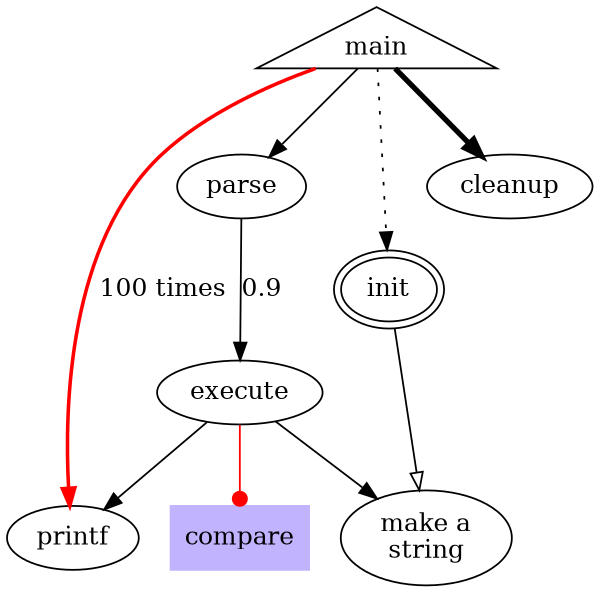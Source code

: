 digraph G {
    size="4, 4";
    main [shape=triangle]; /* this is a comment */
    main -> parse [weight=0];
    parse -> execute[label=0.9];
    main -> init [style=dotted];
    main -> cleanup [penwidth=3.0];
    execute -> {make_string; printf}
    init [peripheries=2];
    init -> make_string[arrowhead=empty];
    edge [color=red]; /* so is this */
    main -> printf [style=bold, label="100 times"];
    make_string [label="make a\nstring"];
    node[shape=box,style=filled,color=".7 .3 1.0"];
    execute -> compare[arrowhead=dot];
}

